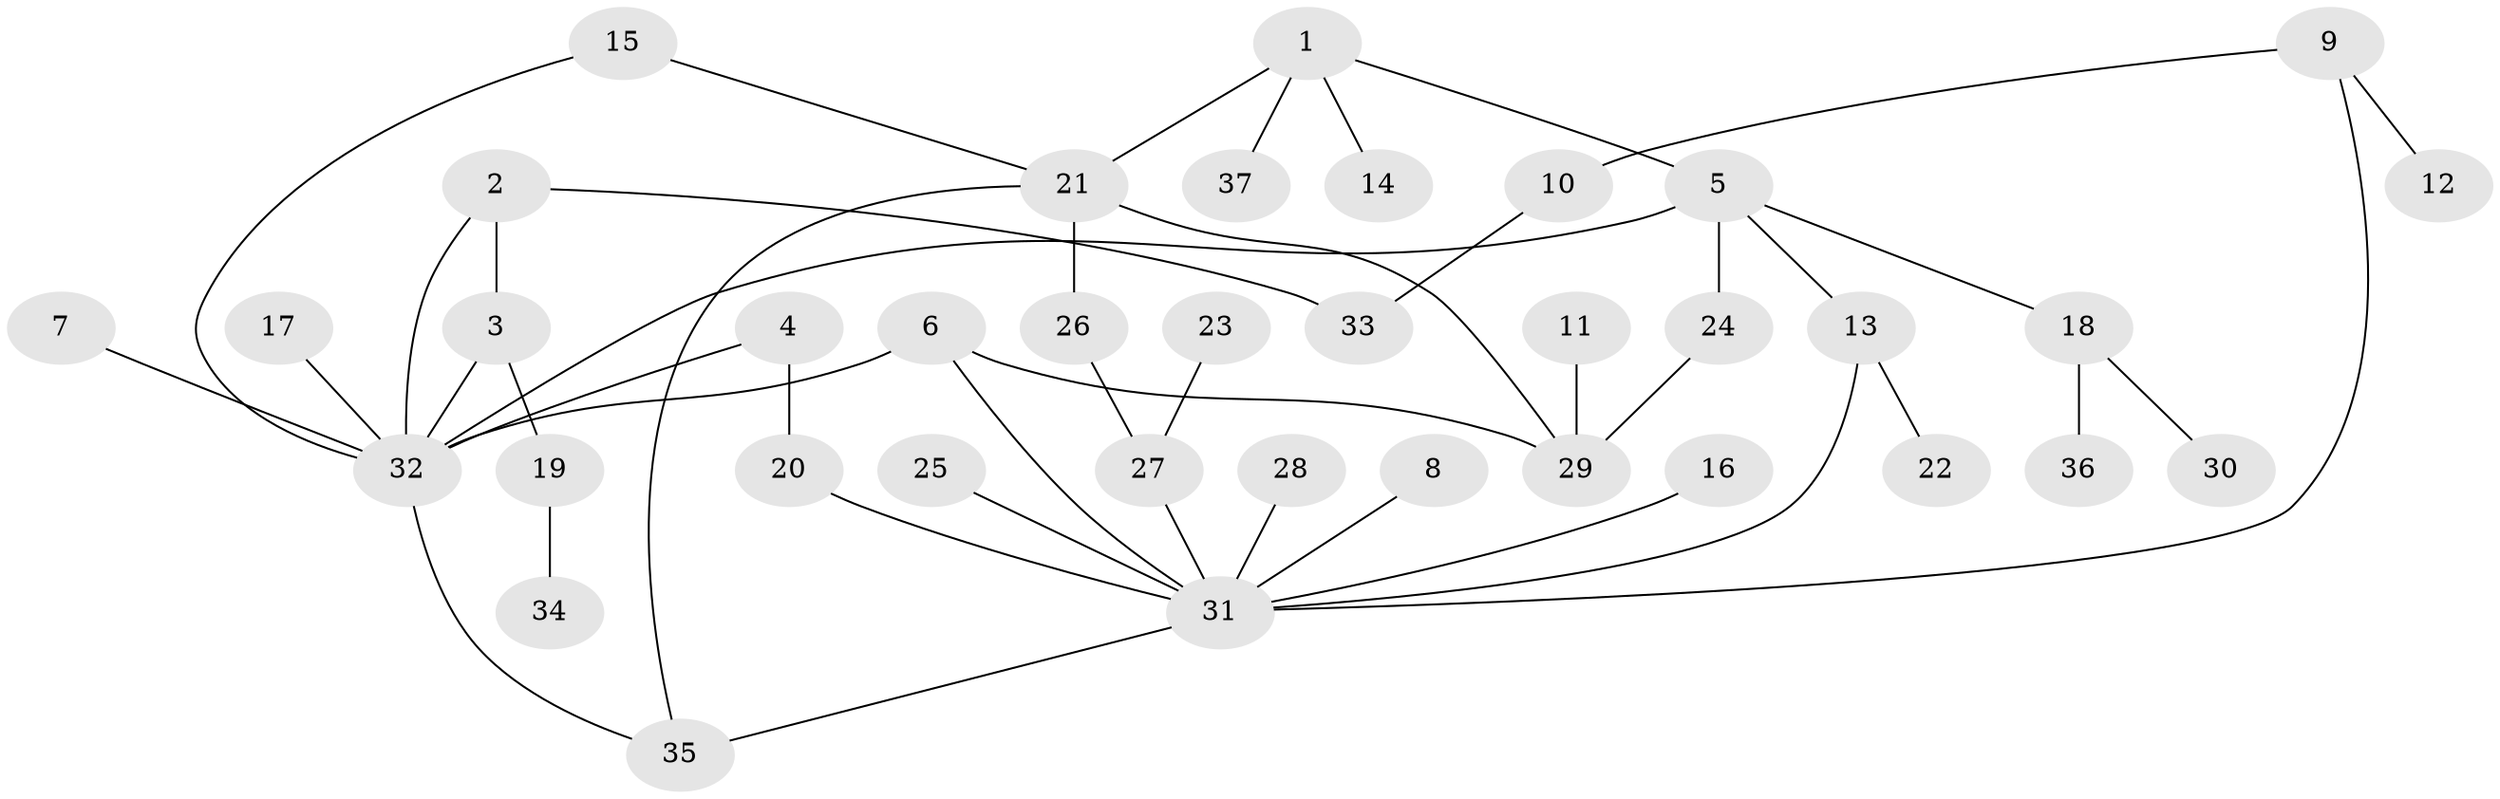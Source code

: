 // original degree distribution, {2: 0.24324324324324326, 12: 0.02702702702702703, 4: 0.08108108108108109, 3: 0.10810810810810811, 5: 0.02702702702702703, 7: 0.02702702702702703, 1: 0.4864864864864865}
// Generated by graph-tools (version 1.1) at 2025/01/03/09/25 03:01:47]
// undirected, 37 vertices, 46 edges
graph export_dot {
graph [start="1"]
  node [color=gray90,style=filled];
  1;
  2;
  3;
  4;
  5;
  6;
  7;
  8;
  9;
  10;
  11;
  12;
  13;
  14;
  15;
  16;
  17;
  18;
  19;
  20;
  21;
  22;
  23;
  24;
  25;
  26;
  27;
  28;
  29;
  30;
  31;
  32;
  33;
  34;
  35;
  36;
  37;
  1 -- 5 [weight=1.0];
  1 -- 14 [weight=1.0];
  1 -- 21 [weight=1.0];
  1 -- 37 [weight=1.0];
  2 -- 3 [weight=1.0];
  2 -- 32 [weight=1.0];
  2 -- 33 [weight=1.0];
  3 -- 19 [weight=1.0];
  3 -- 32 [weight=1.0];
  4 -- 20 [weight=1.0];
  4 -- 32 [weight=1.0];
  5 -- 13 [weight=1.0];
  5 -- 18 [weight=1.0];
  5 -- 24 [weight=1.0];
  5 -- 32 [weight=1.0];
  6 -- 29 [weight=1.0];
  6 -- 31 [weight=1.0];
  6 -- 32 [weight=1.0];
  7 -- 32 [weight=1.0];
  8 -- 31 [weight=1.0];
  9 -- 10 [weight=1.0];
  9 -- 12 [weight=1.0];
  9 -- 31 [weight=1.0];
  10 -- 33 [weight=1.0];
  11 -- 29 [weight=1.0];
  13 -- 22 [weight=1.0];
  13 -- 31 [weight=1.0];
  15 -- 21 [weight=1.0];
  15 -- 32 [weight=1.0];
  16 -- 31 [weight=1.0];
  17 -- 32 [weight=1.0];
  18 -- 30 [weight=1.0];
  18 -- 36 [weight=1.0];
  19 -- 34 [weight=1.0];
  20 -- 31 [weight=1.0];
  21 -- 26 [weight=1.0];
  21 -- 29 [weight=1.0];
  21 -- 35 [weight=1.0];
  23 -- 27 [weight=1.0];
  24 -- 29 [weight=1.0];
  25 -- 31 [weight=1.0];
  26 -- 27 [weight=1.0];
  27 -- 31 [weight=1.0];
  28 -- 31 [weight=1.0];
  31 -- 35 [weight=1.0];
  32 -- 35 [weight=1.0];
}

